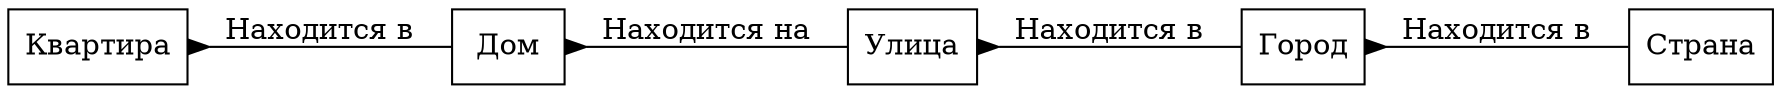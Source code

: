digraph ER {
  #layout=neato;
  Квартира [shape=record, label="{Квартира}"];
  Дом [shape=record, label="{Дом}"];
  Улица [shape=record, label="{Улица}"];
  Город [shape=record, label="{Город}"];
  Страна [shape=record, label="{Страна}"];

  rankdir=LR;
  #splines=ortho;
  edge [arrowtail=inv, arrowhead=inv, dir=back];
  Квартира -> Дом [label="Находится в"];
  Дом -> Улица [label="Находится на"];
  Улица -> Город -> Страна [label="Находится в"];
}
